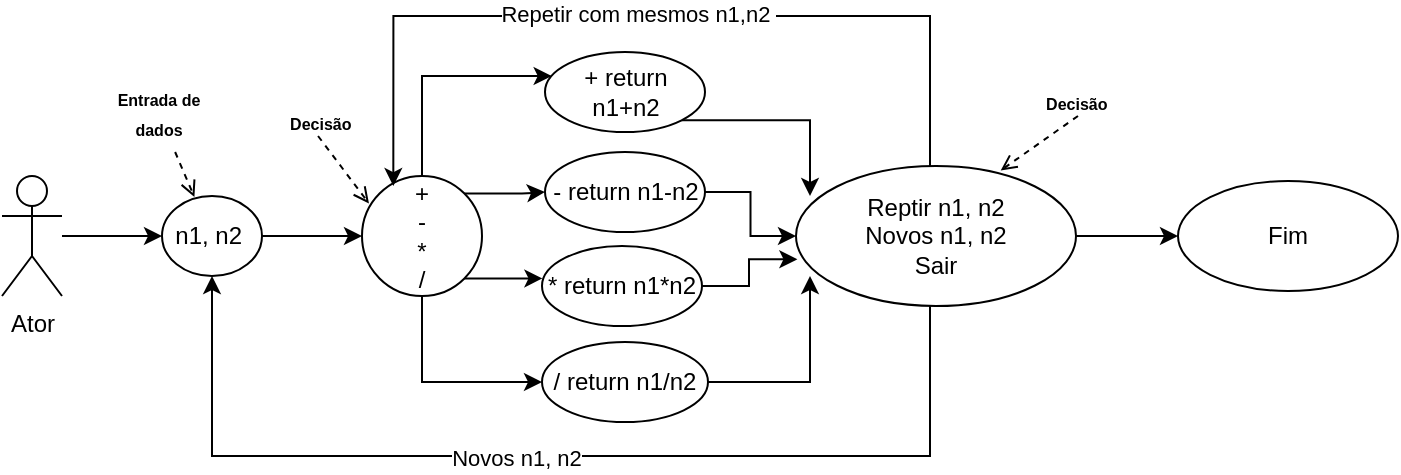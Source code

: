 <mxfile version="21.2.8" type="device">
  <diagram name="Página-1" id="v09tLCZXfhzsAoBclhsN">
    <mxGraphModel dx="1658" dy="820" grid="1" gridSize="10" guides="1" tooltips="1" connect="1" arrows="1" fold="1" page="1" pageScale="1" pageWidth="827" pageHeight="1169" math="0" shadow="0">
      <root>
        <mxCell id="0" />
        <mxCell id="1" parent="0" />
        <mxCell id="yX_VDti9wAGWEJMm6evW-15" style="edgeStyle=orthogonalEdgeStyle;rounded=0;orthogonalLoop=1;jettySize=auto;html=1;entryX=0;entryY=0.5;entryDx=0;entryDy=0;" parent="1" source="yX_VDti9wAGWEJMm6evW-1" target="yX_VDti9wAGWEJMm6evW-2" edge="1">
          <mxGeometry relative="1" as="geometry" />
        </mxCell>
        <mxCell id="yX_VDti9wAGWEJMm6evW-1" value="Ator" style="shape=umlActor;html=1;verticalLabelPosition=bottom;verticalAlign=top;align=center;" parent="1" vertex="1">
          <mxGeometry x="70" y="220" width="30" height="60" as="geometry" />
        </mxCell>
        <mxCell id="yX_VDti9wAGWEJMm6evW-4" style="edgeStyle=orthogonalEdgeStyle;rounded=0;orthogonalLoop=1;jettySize=auto;html=1;entryX=0;entryY=0.5;entryDx=0;entryDy=0;" parent="1" source="yX_VDti9wAGWEJMm6evW-2" target="yX_VDti9wAGWEJMm6evW-3" edge="1">
          <mxGeometry relative="1" as="geometry" />
        </mxCell>
        <mxCell id="yX_VDti9wAGWEJMm6evW-2" value="n1, n2&amp;nbsp;" style="ellipse;whiteSpace=wrap;html=1;" parent="1" vertex="1">
          <mxGeometry x="150" y="230" width="50" height="40" as="geometry" />
        </mxCell>
        <mxCell id="yX_VDti9wAGWEJMm6evW-16" style="edgeStyle=orthogonalEdgeStyle;rounded=0;orthogonalLoop=1;jettySize=auto;html=1;" parent="1" source="yX_VDti9wAGWEJMm6evW-3" target="yX_VDti9wAGWEJMm6evW-5" edge="1">
          <mxGeometry relative="1" as="geometry">
            <mxPoint x="280" y="160" as="targetPoint" />
            <Array as="points">
              <mxPoint x="280" y="170" />
            </Array>
          </mxGeometry>
        </mxCell>
        <mxCell id="yX_VDti9wAGWEJMm6evW-23" style="edgeStyle=orthogonalEdgeStyle;rounded=0;orthogonalLoop=1;jettySize=auto;html=1;exitX=1;exitY=0;exitDx=0;exitDy=0;" parent="1" source="yX_VDti9wAGWEJMm6evW-3" target="yX_VDti9wAGWEJMm6evW-8" edge="1">
          <mxGeometry relative="1" as="geometry" />
        </mxCell>
        <mxCell id="yX_VDti9wAGWEJMm6evW-26" style="edgeStyle=orthogonalEdgeStyle;rounded=0;orthogonalLoop=1;jettySize=auto;html=1;entryX=0;entryY=0.5;entryDx=0;entryDy=0;" parent="1" source="yX_VDti9wAGWEJMm6evW-3" target="yX_VDti9wAGWEJMm6evW-6" edge="1">
          <mxGeometry relative="1" as="geometry">
            <mxPoint x="280" y="330.0" as="targetPoint" />
            <Array as="points">
              <mxPoint x="280" y="323" />
            </Array>
          </mxGeometry>
        </mxCell>
        <mxCell id="yX_VDti9wAGWEJMm6evW-27" style="edgeStyle=orthogonalEdgeStyle;rounded=0;orthogonalLoop=1;jettySize=auto;html=1;exitX=1;exitY=1;exitDx=0;exitDy=0;entryX=0.003;entryY=0.389;entryDx=0;entryDy=0;entryPerimeter=0;" parent="1" source="yX_VDti9wAGWEJMm6evW-3" target="yX_VDti9wAGWEJMm6evW-7" edge="1">
          <mxGeometry relative="1" as="geometry" />
        </mxCell>
        <mxCell id="yX_VDti9wAGWEJMm6evW-3" value="+&lt;br&gt;-&lt;br&gt;*&lt;br&gt;/" style="ellipse;whiteSpace=wrap;html=1;" parent="1" vertex="1">
          <mxGeometry x="250" y="220" width="60" height="60" as="geometry" />
        </mxCell>
        <mxCell id="yX_VDti9wAGWEJMm6evW-29" style="edgeStyle=orthogonalEdgeStyle;rounded=0;orthogonalLoop=1;jettySize=auto;html=1;exitX=1;exitY=1;exitDx=0;exitDy=0;entryX=0.05;entryY=0.214;entryDx=0;entryDy=0;entryPerimeter=0;" parent="1" source="yX_VDti9wAGWEJMm6evW-5" target="yX_VDti9wAGWEJMm6evW-28" edge="1">
          <mxGeometry relative="1" as="geometry" />
        </mxCell>
        <mxCell id="yX_VDti9wAGWEJMm6evW-5" value="+ return n1+n2" style="ellipse;whiteSpace=wrap;html=1;" parent="1" vertex="1">
          <mxGeometry x="341.5" y="158" width="80" height="40" as="geometry" />
        </mxCell>
        <mxCell id="yX_VDti9wAGWEJMm6evW-32" style="edgeStyle=orthogonalEdgeStyle;rounded=0;orthogonalLoop=1;jettySize=auto;html=1;entryX=0.05;entryY=0.786;entryDx=0;entryDy=0;entryPerimeter=0;" parent="1" source="yX_VDti9wAGWEJMm6evW-6" target="yX_VDti9wAGWEJMm6evW-28" edge="1">
          <mxGeometry relative="1" as="geometry" />
        </mxCell>
        <mxCell id="yX_VDti9wAGWEJMm6evW-6" value="/ return n1/n2" style="ellipse;whiteSpace=wrap;html=1;" parent="1" vertex="1">
          <mxGeometry x="340" y="303" width="83" height="40" as="geometry" />
        </mxCell>
        <mxCell id="yX_VDti9wAGWEJMm6evW-31" style="edgeStyle=orthogonalEdgeStyle;rounded=0;orthogonalLoop=1;jettySize=auto;html=1;entryX=0.005;entryY=0.666;entryDx=0;entryDy=0;entryPerimeter=0;" parent="1" source="yX_VDti9wAGWEJMm6evW-7" target="yX_VDti9wAGWEJMm6evW-28" edge="1">
          <mxGeometry relative="1" as="geometry" />
        </mxCell>
        <mxCell id="yX_VDti9wAGWEJMm6evW-7" value="* return n1*n2" style="ellipse;whiteSpace=wrap;html=1;" parent="1" vertex="1">
          <mxGeometry x="340" y="255" width="80" height="40" as="geometry" />
        </mxCell>
        <mxCell id="yX_VDti9wAGWEJMm6evW-30" style="edgeStyle=orthogonalEdgeStyle;rounded=0;orthogonalLoop=1;jettySize=auto;html=1;" parent="1" source="yX_VDti9wAGWEJMm6evW-8" target="yX_VDti9wAGWEJMm6evW-28" edge="1">
          <mxGeometry relative="1" as="geometry">
            <mxPoint x="464" y="228" as="targetPoint" />
            <Array as="points" />
          </mxGeometry>
        </mxCell>
        <mxCell id="yX_VDti9wAGWEJMm6evW-8" value="- return n1-n2" style="ellipse;whiteSpace=wrap;html=1;" parent="1" vertex="1">
          <mxGeometry x="341.5" y="208" width="80" height="40" as="geometry" />
        </mxCell>
        <mxCell id="yX_VDti9wAGWEJMm6evW-34" style="edgeStyle=orthogonalEdgeStyle;rounded=0;orthogonalLoop=1;jettySize=auto;html=1;movable=1;resizable=1;rotatable=1;deletable=1;editable=1;locked=0;connectable=1;entryX=0.261;entryY=0.084;entryDx=0;entryDy=0;entryPerimeter=0;" parent="1" source="yX_VDti9wAGWEJMm6evW-28" target="yX_VDti9wAGWEJMm6evW-3" edge="1">
          <mxGeometry relative="1" as="geometry">
            <mxPoint x="537" y="100" as="targetPoint" />
            <Array as="points">
              <mxPoint x="534" y="140" />
              <mxPoint x="266" y="140" />
            </Array>
          </mxGeometry>
        </mxCell>
        <mxCell id="NpuGvytNga8OfZ2gWAGP-3" value="Repetir com mesmos n1,n2&amp;nbsp;" style="edgeLabel;html=1;align=center;verticalAlign=middle;resizable=0;points=[];" parent="yX_VDti9wAGWEJMm6evW-34" vertex="1" connectable="0">
          <mxGeometry x="0.033" y="-1" relative="1" as="geometry">
            <mxPoint as="offset" />
          </mxGeometry>
        </mxCell>
        <mxCell id="yX_VDti9wAGWEJMm6evW-37" style="edgeStyle=orthogonalEdgeStyle;rounded=0;orthogonalLoop=1;jettySize=auto;html=1;entryX=0.5;entryY=1;entryDx=0;entryDy=0;" parent="1" source="yX_VDti9wAGWEJMm6evW-28" target="yX_VDti9wAGWEJMm6evW-2" edge="1">
          <mxGeometry relative="1" as="geometry">
            <mxPoint x="537" y="380.0" as="targetPoint" />
            <Array as="points">
              <mxPoint x="534" y="360" />
              <mxPoint x="175" y="360" />
            </Array>
          </mxGeometry>
        </mxCell>
        <mxCell id="NpuGvytNga8OfZ2gWAGP-1" value="Novos n1, n2" style="edgeLabel;html=1;align=center;verticalAlign=middle;resizable=0;points=[];" parent="yX_VDti9wAGWEJMm6evW-37" vertex="1" connectable="0">
          <mxGeometry x="0.078" y="1" relative="1" as="geometry">
            <mxPoint as="offset" />
          </mxGeometry>
        </mxCell>
        <mxCell id="73UbG81_V25TpfGjPJYW-3" value="" style="edgeStyle=orthogonalEdgeStyle;rounded=0;orthogonalLoop=1;jettySize=auto;html=1;" edge="1" parent="1" source="yX_VDti9wAGWEJMm6evW-28" target="73UbG81_V25TpfGjPJYW-2">
          <mxGeometry relative="1" as="geometry" />
        </mxCell>
        <mxCell id="yX_VDti9wAGWEJMm6evW-28" value="Reptir n1, n2&lt;br&gt;Novos n1, n2&lt;br&gt;Sair" style="ellipse;whiteSpace=wrap;html=1;" parent="1" vertex="1">
          <mxGeometry x="467" y="215" width="140" height="70" as="geometry" />
        </mxCell>
        <mxCell id="JHE6fsIiywboUMyUcpz3-2" value="&lt;span style=&quot;font-size: 8px;&quot;&gt;&lt;b&gt;Decisão&amp;nbsp;&lt;/b&gt;&lt;br&gt;&lt;/span&gt;" style="text;html=1;align=center;verticalAlign=middle;resizable=0;points=[];autosize=1;strokeColor=none;fillColor=none;" parent="1" vertex="1">
          <mxGeometry x="200" y="178" width="60" height="30" as="geometry" />
        </mxCell>
        <mxCell id="JHE6fsIiywboUMyUcpz3-5" value="&lt;span style=&quot;font-size: 8px;&quot;&gt;&lt;b&gt;Decisão&amp;nbsp;&lt;/b&gt;&lt;br&gt;&lt;/span&gt;" style="text;html=1;align=center;verticalAlign=middle;resizable=0;points=[];autosize=1;strokeColor=none;fillColor=none;" parent="1" vertex="1">
          <mxGeometry x="578" y="168" width="60" height="30" as="geometry" />
        </mxCell>
        <mxCell id="JHE6fsIiywboUMyUcpz3-9" value="" style="edgeStyle=none;html=1;endArrow=open;verticalAlign=bottom;dashed=1;labelBackgroundColor=none;rounded=0;exitX=0.467;exitY=0.733;exitDx=0;exitDy=0;exitPerimeter=0;entryX=0.058;entryY=0.229;entryDx=0;entryDy=0;entryPerimeter=0;" parent="1" source="JHE6fsIiywboUMyUcpz3-2" target="yX_VDti9wAGWEJMm6evW-3" edge="1">
          <mxGeometry width="160" relative="1" as="geometry">
            <mxPoint x="200" y="227.92" as="sourcePoint" />
            <mxPoint x="260" y="227.92" as="targetPoint" />
          </mxGeometry>
        </mxCell>
        <mxCell id="JHE6fsIiywboUMyUcpz3-10" value="" style="edgeStyle=none;html=1;endArrow=open;verticalAlign=bottom;dashed=1;labelBackgroundColor=none;rounded=0;entryX=0.731;entryY=0.032;entryDx=0;entryDy=0;entryPerimeter=0;exitX=0.5;exitY=0.733;exitDx=0;exitDy=0;exitPerimeter=0;" parent="1" source="JHE6fsIiywboUMyUcpz3-5" target="yX_VDti9wAGWEJMm6evW-28" edge="1">
          <mxGeometry width="160" relative="1" as="geometry">
            <mxPoint x="598" y="210" as="sourcePoint" />
            <mxPoint x="632" y="232" as="targetPoint" />
          </mxGeometry>
        </mxCell>
        <mxCell id="JHE6fsIiywboUMyUcpz3-11" value="&lt;span style=&quot;font-size: 8px;&quot;&gt;&lt;b&gt;Entrada de &lt;br&gt;dados&lt;/b&gt;&lt;br&gt;&lt;/span&gt;" style="text;html=1;align=center;verticalAlign=middle;resizable=0;points=[];autosize=1;strokeColor=none;fillColor=none;" parent="1" vertex="1">
          <mxGeometry x="118" y="168" width="60" height="40" as="geometry" />
        </mxCell>
        <mxCell id="JHE6fsIiywboUMyUcpz3-12" value="" style="edgeStyle=none;html=1;endArrow=open;verticalAlign=bottom;dashed=1;labelBackgroundColor=none;rounded=0;entryX=0.324;entryY=0.013;entryDx=0;entryDy=0;entryPerimeter=0;" parent="1" source="JHE6fsIiywboUMyUcpz3-11" target="yX_VDti9wAGWEJMm6evW-2" edge="1">
          <mxGeometry width="160" relative="1" as="geometry">
            <mxPoint x="148" y="200" as="sourcePoint" />
            <mxPoint x="175" y="230" as="targetPoint" />
          </mxGeometry>
        </mxCell>
        <mxCell id="73UbG81_V25TpfGjPJYW-2" value="Fim" style="ellipse;whiteSpace=wrap;html=1;" vertex="1" parent="1">
          <mxGeometry x="658" y="222.5" width="110" height="55" as="geometry" />
        </mxCell>
      </root>
    </mxGraphModel>
  </diagram>
</mxfile>
